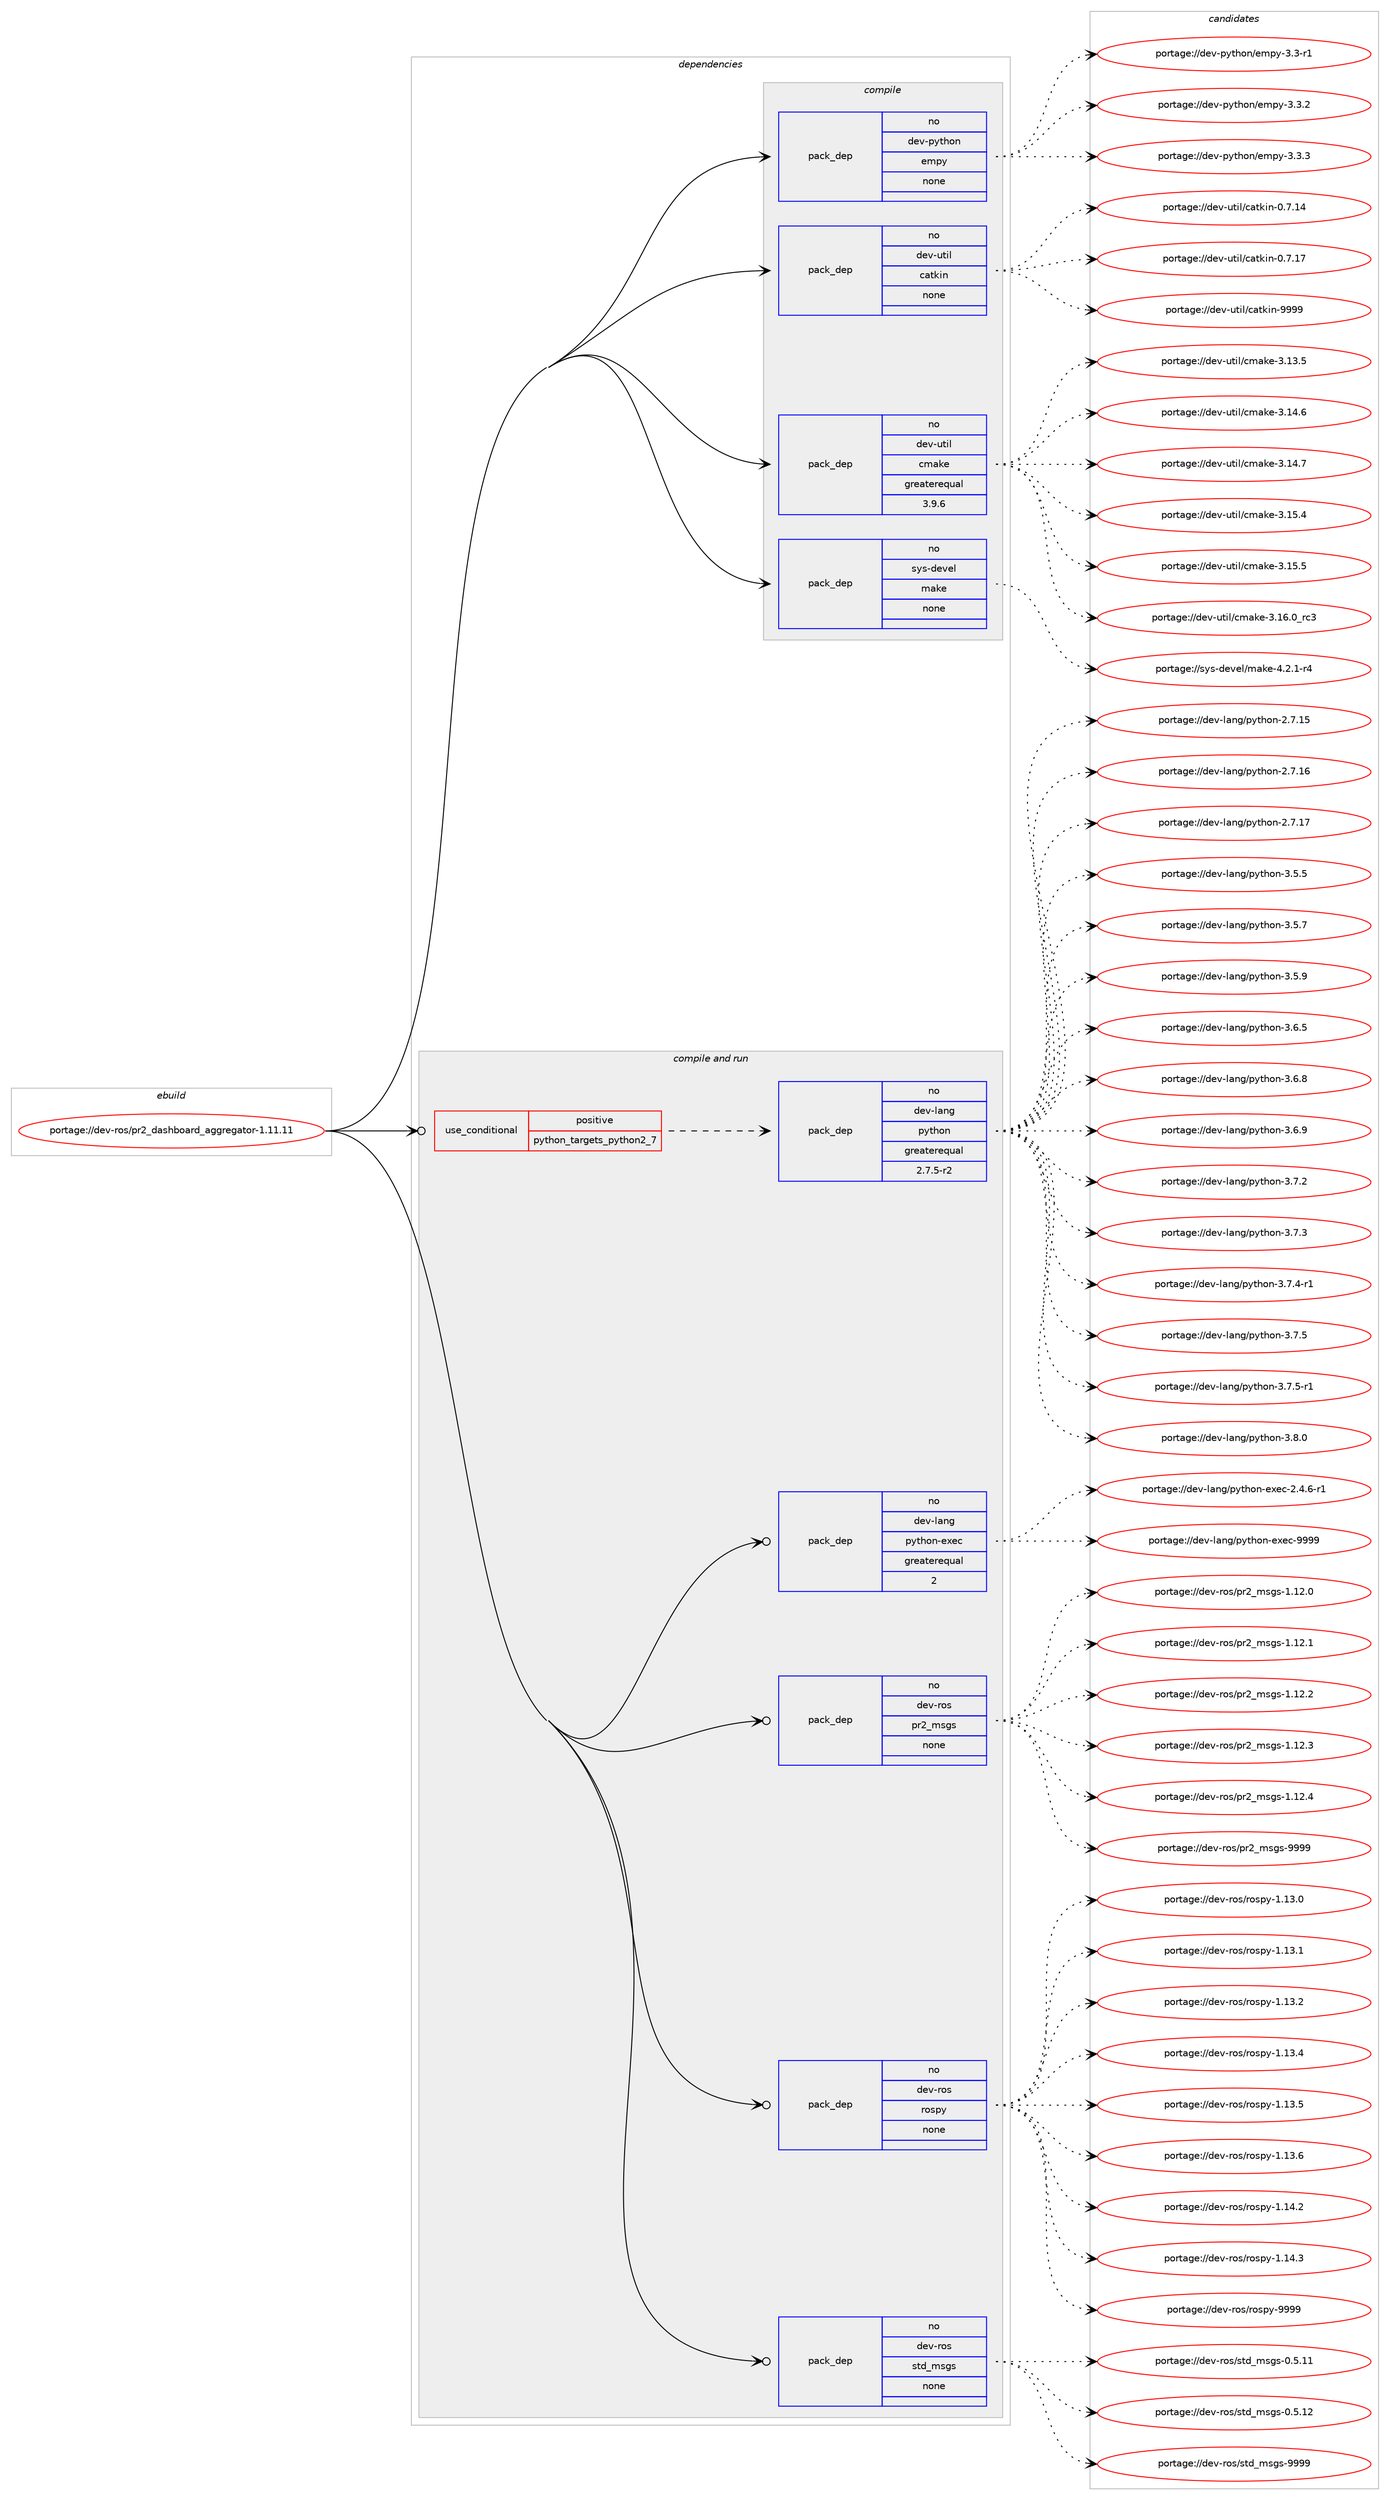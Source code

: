digraph prolog {

# *************
# Graph options
# *************

newrank=true;
concentrate=true;
compound=true;
graph [rankdir=LR,fontname=Helvetica,fontsize=10,ranksep=1.5];#, ranksep=2.5, nodesep=0.2];
edge  [arrowhead=vee];
node  [fontname=Helvetica,fontsize=10];

# **********
# The ebuild
# **********

subgraph cluster_leftcol {
color=gray;
rank=same;
label=<<i>ebuild</i>>;
id [label="portage://dev-ros/pr2_dashboard_aggregator-1.11.11", color=red, width=4, href="../dev-ros/pr2_dashboard_aggregator-1.11.11.svg"];
}

# ****************
# The dependencies
# ****************

subgraph cluster_midcol {
color=gray;
label=<<i>dependencies</i>>;
subgraph cluster_compile {
fillcolor="#eeeeee";
style=filled;
label=<<i>compile</i>>;
subgraph pack146381 {
dependency193275 [label=<<TABLE BORDER="0" CELLBORDER="1" CELLSPACING="0" CELLPADDING="4" WIDTH="220"><TR><TD ROWSPAN="6" CELLPADDING="30">pack_dep</TD></TR><TR><TD WIDTH="110">no</TD></TR><TR><TD>dev-python</TD></TR><TR><TD>empy</TD></TR><TR><TD>none</TD></TR><TR><TD></TD></TR></TABLE>>, shape=none, color=blue];
}
id:e -> dependency193275:w [weight=20,style="solid",arrowhead="vee"];
subgraph pack146382 {
dependency193276 [label=<<TABLE BORDER="0" CELLBORDER="1" CELLSPACING="0" CELLPADDING="4" WIDTH="220"><TR><TD ROWSPAN="6" CELLPADDING="30">pack_dep</TD></TR><TR><TD WIDTH="110">no</TD></TR><TR><TD>dev-util</TD></TR><TR><TD>catkin</TD></TR><TR><TD>none</TD></TR><TR><TD></TD></TR></TABLE>>, shape=none, color=blue];
}
id:e -> dependency193276:w [weight=20,style="solid",arrowhead="vee"];
subgraph pack146383 {
dependency193277 [label=<<TABLE BORDER="0" CELLBORDER="1" CELLSPACING="0" CELLPADDING="4" WIDTH="220"><TR><TD ROWSPAN="6" CELLPADDING="30">pack_dep</TD></TR><TR><TD WIDTH="110">no</TD></TR><TR><TD>dev-util</TD></TR><TR><TD>cmake</TD></TR><TR><TD>greaterequal</TD></TR><TR><TD>3.9.6</TD></TR></TABLE>>, shape=none, color=blue];
}
id:e -> dependency193277:w [weight=20,style="solid",arrowhead="vee"];
subgraph pack146384 {
dependency193278 [label=<<TABLE BORDER="0" CELLBORDER="1" CELLSPACING="0" CELLPADDING="4" WIDTH="220"><TR><TD ROWSPAN="6" CELLPADDING="30">pack_dep</TD></TR><TR><TD WIDTH="110">no</TD></TR><TR><TD>sys-devel</TD></TR><TR><TD>make</TD></TR><TR><TD>none</TD></TR><TR><TD></TD></TR></TABLE>>, shape=none, color=blue];
}
id:e -> dependency193278:w [weight=20,style="solid",arrowhead="vee"];
}
subgraph cluster_compileandrun {
fillcolor="#eeeeee";
style=filled;
label=<<i>compile and run</i>>;
subgraph cond43466 {
dependency193279 [label=<<TABLE BORDER="0" CELLBORDER="1" CELLSPACING="0" CELLPADDING="4"><TR><TD ROWSPAN="3" CELLPADDING="10">use_conditional</TD></TR><TR><TD>positive</TD></TR><TR><TD>python_targets_python2_7</TD></TR></TABLE>>, shape=none, color=red];
subgraph pack146385 {
dependency193280 [label=<<TABLE BORDER="0" CELLBORDER="1" CELLSPACING="0" CELLPADDING="4" WIDTH="220"><TR><TD ROWSPAN="6" CELLPADDING="30">pack_dep</TD></TR><TR><TD WIDTH="110">no</TD></TR><TR><TD>dev-lang</TD></TR><TR><TD>python</TD></TR><TR><TD>greaterequal</TD></TR><TR><TD>2.7.5-r2</TD></TR></TABLE>>, shape=none, color=blue];
}
dependency193279:e -> dependency193280:w [weight=20,style="dashed",arrowhead="vee"];
}
id:e -> dependency193279:w [weight=20,style="solid",arrowhead="odotvee"];
subgraph pack146386 {
dependency193281 [label=<<TABLE BORDER="0" CELLBORDER="1" CELLSPACING="0" CELLPADDING="4" WIDTH="220"><TR><TD ROWSPAN="6" CELLPADDING="30">pack_dep</TD></TR><TR><TD WIDTH="110">no</TD></TR><TR><TD>dev-lang</TD></TR><TR><TD>python-exec</TD></TR><TR><TD>greaterequal</TD></TR><TR><TD>2</TD></TR></TABLE>>, shape=none, color=blue];
}
id:e -> dependency193281:w [weight=20,style="solid",arrowhead="odotvee"];
subgraph pack146387 {
dependency193282 [label=<<TABLE BORDER="0" CELLBORDER="1" CELLSPACING="0" CELLPADDING="4" WIDTH="220"><TR><TD ROWSPAN="6" CELLPADDING="30">pack_dep</TD></TR><TR><TD WIDTH="110">no</TD></TR><TR><TD>dev-ros</TD></TR><TR><TD>pr2_msgs</TD></TR><TR><TD>none</TD></TR><TR><TD></TD></TR></TABLE>>, shape=none, color=blue];
}
id:e -> dependency193282:w [weight=20,style="solid",arrowhead="odotvee"];
subgraph pack146388 {
dependency193283 [label=<<TABLE BORDER="0" CELLBORDER="1" CELLSPACING="0" CELLPADDING="4" WIDTH="220"><TR><TD ROWSPAN="6" CELLPADDING="30">pack_dep</TD></TR><TR><TD WIDTH="110">no</TD></TR><TR><TD>dev-ros</TD></TR><TR><TD>rospy</TD></TR><TR><TD>none</TD></TR><TR><TD></TD></TR></TABLE>>, shape=none, color=blue];
}
id:e -> dependency193283:w [weight=20,style="solid",arrowhead="odotvee"];
subgraph pack146389 {
dependency193284 [label=<<TABLE BORDER="0" CELLBORDER="1" CELLSPACING="0" CELLPADDING="4" WIDTH="220"><TR><TD ROWSPAN="6" CELLPADDING="30">pack_dep</TD></TR><TR><TD WIDTH="110">no</TD></TR><TR><TD>dev-ros</TD></TR><TR><TD>std_msgs</TD></TR><TR><TD>none</TD></TR><TR><TD></TD></TR></TABLE>>, shape=none, color=blue];
}
id:e -> dependency193284:w [weight=20,style="solid",arrowhead="odotvee"];
}
subgraph cluster_run {
fillcolor="#eeeeee";
style=filled;
label=<<i>run</i>>;
}
}

# **************
# The candidates
# **************

subgraph cluster_choices {
rank=same;
color=gray;
label=<<i>candidates</i>>;

subgraph choice146381 {
color=black;
nodesep=1;
choiceportage1001011184511212111610411111047101109112121455146514511449 [label="portage://dev-python/empy-3.3-r1", color=red, width=4,href="../dev-python/empy-3.3-r1.svg"];
choiceportage1001011184511212111610411111047101109112121455146514650 [label="portage://dev-python/empy-3.3.2", color=red, width=4,href="../dev-python/empy-3.3.2.svg"];
choiceportage1001011184511212111610411111047101109112121455146514651 [label="portage://dev-python/empy-3.3.3", color=red, width=4,href="../dev-python/empy-3.3.3.svg"];
dependency193275:e -> choiceportage1001011184511212111610411111047101109112121455146514511449:w [style=dotted,weight="100"];
dependency193275:e -> choiceportage1001011184511212111610411111047101109112121455146514650:w [style=dotted,weight="100"];
dependency193275:e -> choiceportage1001011184511212111610411111047101109112121455146514651:w [style=dotted,weight="100"];
}
subgraph choice146382 {
color=black;
nodesep=1;
choiceportage1001011184511711610510847999711610710511045484655464952 [label="portage://dev-util/catkin-0.7.14", color=red, width=4,href="../dev-util/catkin-0.7.14.svg"];
choiceportage1001011184511711610510847999711610710511045484655464955 [label="portage://dev-util/catkin-0.7.17", color=red, width=4,href="../dev-util/catkin-0.7.17.svg"];
choiceportage100101118451171161051084799971161071051104557575757 [label="portage://dev-util/catkin-9999", color=red, width=4,href="../dev-util/catkin-9999.svg"];
dependency193276:e -> choiceportage1001011184511711610510847999711610710511045484655464952:w [style=dotted,weight="100"];
dependency193276:e -> choiceportage1001011184511711610510847999711610710511045484655464955:w [style=dotted,weight="100"];
dependency193276:e -> choiceportage100101118451171161051084799971161071051104557575757:w [style=dotted,weight="100"];
}
subgraph choice146383 {
color=black;
nodesep=1;
choiceportage1001011184511711610510847991099710710145514649514653 [label="portage://dev-util/cmake-3.13.5", color=red, width=4,href="../dev-util/cmake-3.13.5.svg"];
choiceportage1001011184511711610510847991099710710145514649524654 [label="portage://dev-util/cmake-3.14.6", color=red, width=4,href="../dev-util/cmake-3.14.6.svg"];
choiceportage1001011184511711610510847991099710710145514649524655 [label="portage://dev-util/cmake-3.14.7", color=red, width=4,href="../dev-util/cmake-3.14.7.svg"];
choiceportage1001011184511711610510847991099710710145514649534652 [label="portage://dev-util/cmake-3.15.4", color=red, width=4,href="../dev-util/cmake-3.15.4.svg"];
choiceportage1001011184511711610510847991099710710145514649534653 [label="portage://dev-util/cmake-3.15.5", color=red, width=4,href="../dev-util/cmake-3.15.5.svg"];
choiceportage1001011184511711610510847991099710710145514649544648951149951 [label="portage://dev-util/cmake-3.16.0_rc3", color=red, width=4,href="../dev-util/cmake-3.16.0_rc3.svg"];
dependency193277:e -> choiceportage1001011184511711610510847991099710710145514649514653:w [style=dotted,weight="100"];
dependency193277:e -> choiceportage1001011184511711610510847991099710710145514649524654:w [style=dotted,weight="100"];
dependency193277:e -> choiceportage1001011184511711610510847991099710710145514649524655:w [style=dotted,weight="100"];
dependency193277:e -> choiceportage1001011184511711610510847991099710710145514649534652:w [style=dotted,weight="100"];
dependency193277:e -> choiceportage1001011184511711610510847991099710710145514649534653:w [style=dotted,weight="100"];
dependency193277:e -> choiceportage1001011184511711610510847991099710710145514649544648951149951:w [style=dotted,weight="100"];
}
subgraph choice146384 {
color=black;
nodesep=1;
choiceportage1151211154510010111810110847109971071014552465046494511452 [label="portage://sys-devel/make-4.2.1-r4", color=red, width=4,href="../sys-devel/make-4.2.1-r4.svg"];
dependency193278:e -> choiceportage1151211154510010111810110847109971071014552465046494511452:w [style=dotted,weight="100"];
}
subgraph choice146385 {
color=black;
nodesep=1;
choiceportage10010111845108971101034711212111610411111045504655464953 [label="portage://dev-lang/python-2.7.15", color=red, width=4,href="../dev-lang/python-2.7.15.svg"];
choiceportage10010111845108971101034711212111610411111045504655464954 [label="portage://dev-lang/python-2.7.16", color=red, width=4,href="../dev-lang/python-2.7.16.svg"];
choiceportage10010111845108971101034711212111610411111045504655464955 [label="portage://dev-lang/python-2.7.17", color=red, width=4,href="../dev-lang/python-2.7.17.svg"];
choiceportage100101118451089711010347112121116104111110455146534653 [label="portage://dev-lang/python-3.5.5", color=red, width=4,href="../dev-lang/python-3.5.5.svg"];
choiceportage100101118451089711010347112121116104111110455146534655 [label="portage://dev-lang/python-3.5.7", color=red, width=4,href="../dev-lang/python-3.5.7.svg"];
choiceportage100101118451089711010347112121116104111110455146534657 [label="portage://dev-lang/python-3.5.9", color=red, width=4,href="../dev-lang/python-3.5.9.svg"];
choiceportage100101118451089711010347112121116104111110455146544653 [label="portage://dev-lang/python-3.6.5", color=red, width=4,href="../dev-lang/python-3.6.5.svg"];
choiceportage100101118451089711010347112121116104111110455146544656 [label="portage://dev-lang/python-3.6.8", color=red, width=4,href="../dev-lang/python-3.6.8.svg"];
choiceportage100101118451089711010347112121116104111110455146544657 [label="portage://dev-lang/python-3.6.9", color=red, width=4,href="../dev-lang/python-3.6.9.svg"];
choiceportage100101118451089711010347112121116104111110455146554650 [label="portage://dev-lang/python-3.7.2", color=red, width=4,href="../dev-lang/python-3.7.2.svg"];
choiceportage100101118451089711010347112121116104111110455146554651 [label="portage://dev-lang/python-3.7.3", color=red, width=4,href="../dev-lang/python-3.7.3.svg"];
choiceportage1001011184510897110103471121211161041111104551465546524511449 [label="portage://dev-lang/python-3.7.4-r1", color=red, width=4,href="../dev-lang/python-3.7.4-r1.svg"];
choiceportage100101118451089711010347112121116104111110455146554653 [label="portage://dev-lang/python-3.7.5", color=red, width=4,href="../dev-lang/python-3.7.5.svg"];
choiceportage1001011184510897110103471121211161041111104551465546534511449 [label="portage://dev-lang/python-3.7.5-r1", color=red, width=4,href="../dev-lang/python-3.7.5-r1.svg"];
choiceportage100101118451089711010347112121116104111110455146564648 [label="portage://dev-lang/python-3.8.0", color=red, width=4,href="../dev-lang/python-3.8.0.svg"];
dependency193280:e -> choiceportage10010111845108971101034711212111610411111045504655464953:w [style=dotted,weight="100"];
dependency193280:e -> choiceportage10010111845108971101034711212111610411111045504655464954:w [style=dotted,weight="100"];
dependency193280:e -> choiceportage10010111845108971101034711212111610411111045504655464955:w [style=dotted,weight="100"];
dependency193280:e -> choiceportage100101118451089711010347112121116104111110455146534653:w [style=dotted,weight="100"];
dependency193280:e -> choiceportage100101118451089711010347112121116104111110455146534655:w [style=dotted,weight="100"];
dependency193280:e -> choiceportage100101118451089711010347112121116104111110455146534657:w [style=dotted,weight="100"];
dependency193280:e -> choiceportage100101118451089711010347112121116104111110455146544653:w [style=dotted,weight="100"];
dependency193280:e -> choiceportage100101118451089711010347112121116104111110455146544656:w [style=dotted,weight="100"];
dependency193280:e -> choiceportage100101118451089711010347112121116104111110455146544657:w [style=dotted,weight="100"];
dependency193280:e -> choiceportage100101118451089711010347112121116104111110455146554650:w [style=dotted,weight="100"];
dependency193280:e -> choiceportage100101118451089711010347112121116104111110455146554651:w [style=dotted,weight="100"];
dependency193280:e -> choiceportage1001011184510897110103471121211161041111104551465546524511449:w [style=dotted,weight="100"];
dependency193280:e -> choiceportage100101118451089711010347112121116104111110455146554653:w [style=dotted,weight="100"];
dependency193280:e -> choiceportage1001011184510897110103471121211161041111104551465546534511449:w [style=dotted,weight="100"];
dependency193280:e -> choiceportage100101118451089711010347112121116104111110455146564648:w [style=dotted,weight="100"];
}
subgraph choice146386 {
color=black;
nodesep=1;
choiceportage10010111845108971101034711212111610411111045101120101994550465246544511449 [label="portage://dev-lang/python-exec-2.4.6-r1", color=red, width=4,href="../dev-lang/python-exec-2.4.6-r1.svg"];
choiceportage10010111845108971101034711212111610411111045101120101994557575757 [label="portage://dev-lang/python-exec-9999", color=red, width=4,href="../dev-lang/python-exec-9999.svg"];
dependency193281:e -> choiceportage10010111845108971101034711212111610411111045101120101994550465246544511449:w [style=dotted,weight="100"];
dependency193281:e -> choiceportage10010111845108971101034711212111610411111045101120101994557575757:w [style=dotted,weight="100"];
}
subgraph choice146387 {
color=black;
nodesep=1;
choiceportage1001011184511411111547112114509510911510311545494649504648 [label="portage://dev-ros/pr2_msgs-1.12.0", color=red, width=4,href="../dev-ros/pr2_msgs-1.12.0.svg"];
choiceportage1001011184511411111547112114509510911510311545494649504649 [label="portage://dev-ros/pr2_msgs-1.12.1", color=red, width=4,href="../dev-ros/pr2_msgs-1.12.1.svg"];
choiceportage1001011184511411111547112114509510911510311545494649504650 [label="portage://dev-ros/pr2_msgs-1.12.2", color=red, width=4,href="../dev-ros/pr2_msgs-1.12.2.svg"];
choiceportage1001011184511411111547112114509510911510311545494649504651 [label="portage://dev-ros/pr2_msgs-1.12.3", color=red, width=4,href="../dev-ros/pr2_msgs-1.12.3.svg"];
choiceportage1001011184511411111547112114509510911510311545494649504652 [label="portage://dev-ros/pr2_msgs-1.12.4", color=red, width=4,href="../dev-ros/pr2_msgs-1.12.4.svg"];
choiceportage100101118451141111154711211450951091151031154557575757 [label="portage://dev-ros/pr2_msgs-9999", color=red, width=4,href="../dev-ros/pr2_msgs-9999.svg"];
dependency193282:e -> choiceportage1001011184511411111547112114509510911510311545494649504648:w [style=dotted,weight="100"];
dependency193282:e -> choiceportage1001011184511411111547112114509510911510311545494649504649:w [style=dotted,weight="100"];
dependency193282:e -> choiceportage1001011184511411111547112114509510911510311545494649504650:w [style=dotted,weight="100"];
dependency193282:e -> choiceportage1001011184511411111547112114509510911510311545494649504651:w [style=dotted,weight="100"];
dependency193282:e -> choiceportage1001011184511411111547112114509510911510311545494649504652:w [style=dotted,weight="100"];
dependency193282:e -> choiceportage100101118451141111154711211450951091151031154557575757:w [style=dotted,weight="100"];
}
subgraph choice146388 {
color=black;
nodesep=1;
choiceportage100101118451141111154711411111511212145494649514648 [label="portage://dev-ros/rospy-1.13.0", color=red, width=4,href="../dev-ros/rospy-1.13.0.svg"];
choiceportage100101118451141111154711411111511212145494649514649 [label="portage://dev-ros/rospy-1.13.1", color=red, width=4,href="../dev-ros/rospy-1.13.1.svg"];
choiceportage100101118451141111154711411111511212145494649514650 [label="portage://dev-ros/rospy-1.13.2", color=red, width=4,href="../dev-ros/rospy-1.13.2.svg"];
choiceportage100101118451141111154711411111511212145494649514652 [label="portage://dev-ros/rospy-1.13.4", color=red, width=4,href="../dev-ros/rospy-1.13.4.svg"];
choiceportage100101118451141111154711411111511212145494649514653 [label="portage://dev-ros/rospy-1.13.5", color=red, width=4,href="../dev-ros/rospy-1.13.5.svg"];
choiceportage100101118451141111154711411111511212145494649514654 [label="portage://dev-ros/rospy-1.13.6", color=red, width=4,href="../dev-ros/rospy-1.13.6.svg"];
choiceportage100101118451141111154711411111511212145494649524650 [label="portage://dev-ros/rospy-1.14.2", color=red, width=4,href="../dev-ros/rospy-1.14.2.svg"];
choiceportage100101118451141111154711411111511212145494649524651 [label="portage://dev-ros/rospy-1.14.3", color=red, width=4,href="../dev-ros/rospy-1.14.3.svg"];
choiceportage10010111845114111115471141111151121214557575757 [label="portage://dev-ros/rospy-9999", color=red, width=4,href="../dev-ros/rospy-9999.svg"];
dependency193283:e -> choiceportage100101118451141111154711411111511212145494649514648:w [style=dotted,weight="100"];
dependency193283:e -> choiceportage100101118451141111154711411111511212145494649514649:w [style=dotted,weight="100"];
dependency193283:e -> choiceportage100101118451141111154711411111511212145494649514650:w [style=dotted,weight="100"];
dependency193283:e -> choiceportage100101118451141111154711411111511212145494649514652:w [style=dotted,weight="100"];
dependency193283:e -> choiceportage100101118451141111154711411111511212145494649514653:w [style=dotted,weight="100"];
dependency193283:e -> choiceportage100101118451141111154711411111511212145494649514654:w [style=dotted,weight="100"];
dependency193283:e -> choiceportage100101118451141111154711411111511212145494649524650:w [style=dotted,weight="100"];
dependency193283:e -> choiceportage100101118451141111154711411111511212145494649524651:w [style=dotted,weight="100"];
dependency193283:e -> choiceportage10010111845114111115471141111151121214557575757:w [style=dotted,weight="100"];
}
subgraph choice146389 {
color=black;
nodesep=1;
choiceportage10010111845114111115471151161009510911510311545484653464949 [label="portage://dev-ros/std_msgs-0.5.11", color=red, width=4,href="../dev-ros/std_msgs-0.5.11.svg"];
choiceportage10010111845114111115471151161009510911510311545484653464950 [label="portage://dev-ros/std_msgs-0.5.12", color=red, width=4,href="../dev-ros/std_msgs-0.5.12.svg"];
choiceportage1001011184511411111547115116100951091151031154557575757 [label="portage://dev-ros/std_msgs-9999", color=red, width=4,href="../dev-ros/std_msgs-9999.svg"];
dependency193284:e -> choiceportage10010111845114111115471151161009510911510311545484653464949:w [style=dotted,weight="100"];
dependency193284:e -> choiceportage10010111845114111115471151161009510911510311545484653464950:w [style=dotted,weight="100"];
dependency193284:e -> choiceportage1001011184511411111547115116100951091151031154557575757:w [style=dotted,weight="100"];
}
}

}
